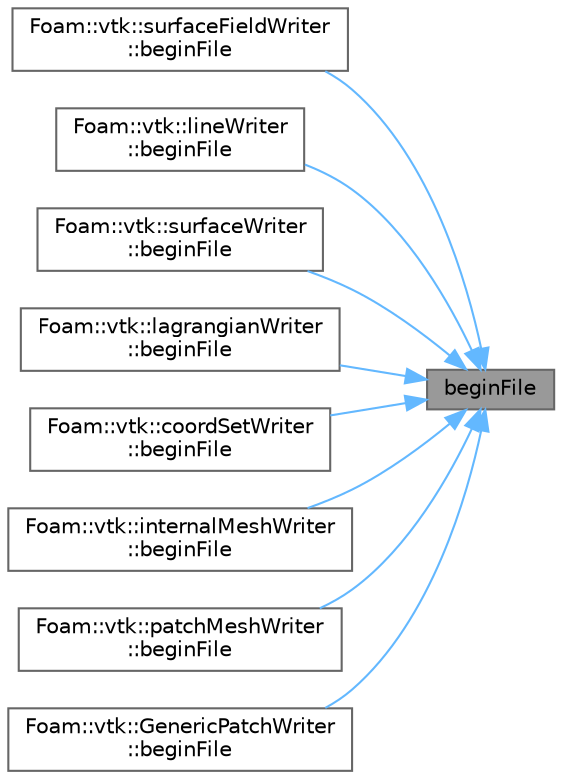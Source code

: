 digraph "beginFile"
{
 // LATEX_PDF_SIZE
  bgcolor="transparent";
  edge [fontname=Helvetica,fontsize=10,labelfontname=Helvetica,labelfontsize=10];
  node [fontname=Helvetica,fontsize=10,shape=box,height=0.2,width=0.4];
  rankdir="RL";
  Node1 [id="Node000001",label="beginFile",height=0.2,width=0.4,color="gray40", fillcolor="grey60", style="filled", fontcolor="black",tooltip=" "];
  Node1 -> Node2 [id="edge1_Node000001_Node000002",dir="back",color="steelblue1",style="solid",tooltip=" "];
  Node2 [id="Node000002",label="Foam::vtk::surfaceFieldWriter\l::beginFile",height=0.2,width=0.4,color="grey40", fillcolor="white", style="filled",URL="$classFoam_1_1vtk_1_1surfaceFieldWriter.html#ad5a6d66191c8138a78ea78c483b3d772",tooltip=" "];
  Node1 -> Node3 [id="edge2_Node000001_Node000003",dir="back",color="steelblue1",style="solid",tooltip=" "];
  Node3 [id="Node000003",label="Foam::vtk::lineWriter\l::beginFile",height=0.2,width=0.4,color="grey40", fillcolor="white", style="filled",URL="$classFoam_1_1vtk_1_1lineWriter.html#ad5a6d66191c8138a78ea78c483b3d772",tooltip=" "];
  Node1 -> Node4 [id="edge3_Node000001_Node000004",dir="back",color="steelblue1",style="solid",tooltip=" "];
  Node4 [id="Node000004",label="Foam::vtk::surfaceWriter\l::beginFile",height=0.2,width=0.4,color="grey40", fillcolor="white", style="filled",URL="$classFoam_1_1vtk_1_1surfaceWriter.html#ad5a6d66191c8138a78ea78c483b3d772",tooltip=" "];
  Node1 -> Node5 [id="edge4_Node000001_Node000005",dir="back",color="steelblue1",style="solid",tooltip=" "];
  Node5 [id="Node000005",label="Foam::vtk::lagrangianWriter\l::beginFile",height=0.2,width=0.4,color="grey40", fillcolor="white", style="filled",URL="$classFoam_1_1vtk_1_1lagrangianWriter.html#ad5a6d66191c8138a78ea78c483b3d772",tooltip=" "];
  Node1 -> Node6 [id="edge5_Node000001_Node000006",dir="back",color="steelblue1",style="solid",tooltip=" "];
  Node6 [id="Node000006",label="Foam::vtk::coordSetWriter\l::beginFile",height=0.2,width=0.4,color="grey40", fillcolor="white", style="filled",URL="$classFoam_1_1vtk_1_1coordSetWriter.html#ad5a6d66191c8138a78ea78c483b3d772",tooltip=" "];
  Node1 -> Node7 [id="edge6_Node000001_Node000007",dir="back",color="steelblue1",style="solid",tooltip=" "];
  Node7 [id="Node000007",label="Foam::vtk::internalMeshWriter\l::beginFile",height=0.2,width=0.4,color="grey40", fillcolor="white", style="filled",URL="$classFoam_1_1vtk_1_1internalMeshWriter.html#ad5a6d66191c8138a78ea78c483b3d772",tooltip=" "];
  Node1 -> Node8 [id="edge7_Node000001_Node000008",dir="back",color="steelblue1",style="solid",tooltip=" "];
  Node8 [id="Node000008",label="Foam::vtk::patchMeshWriter\l::beginFile",height=0.2,width=0.4,color="grey40", fillcolor="white", style="filled",URL="$classFoam_1_1vtk_1_1patchMeshWriter.html#ad5a6d66191c8138a78ea78c483b3d772",tooltip=" "];
  Node1 -> Node9 [id="edge8_Node000001_Node000009",dir="back",color="steelblue1",style="solid",tooltip=" "];
  Node9 [id="Node000009",label="Foam::vtk::GenericPatchWriter\l::beginFile",height=0.2,width=0.4,color="grey40", fillcolor="white", style="filled",URL="$classFoam_1_1vtk_1_1GenericPatchWriter.html#a24095d29e7786a10fa7ad2d7ff15be41",tooltip=" "];
}
